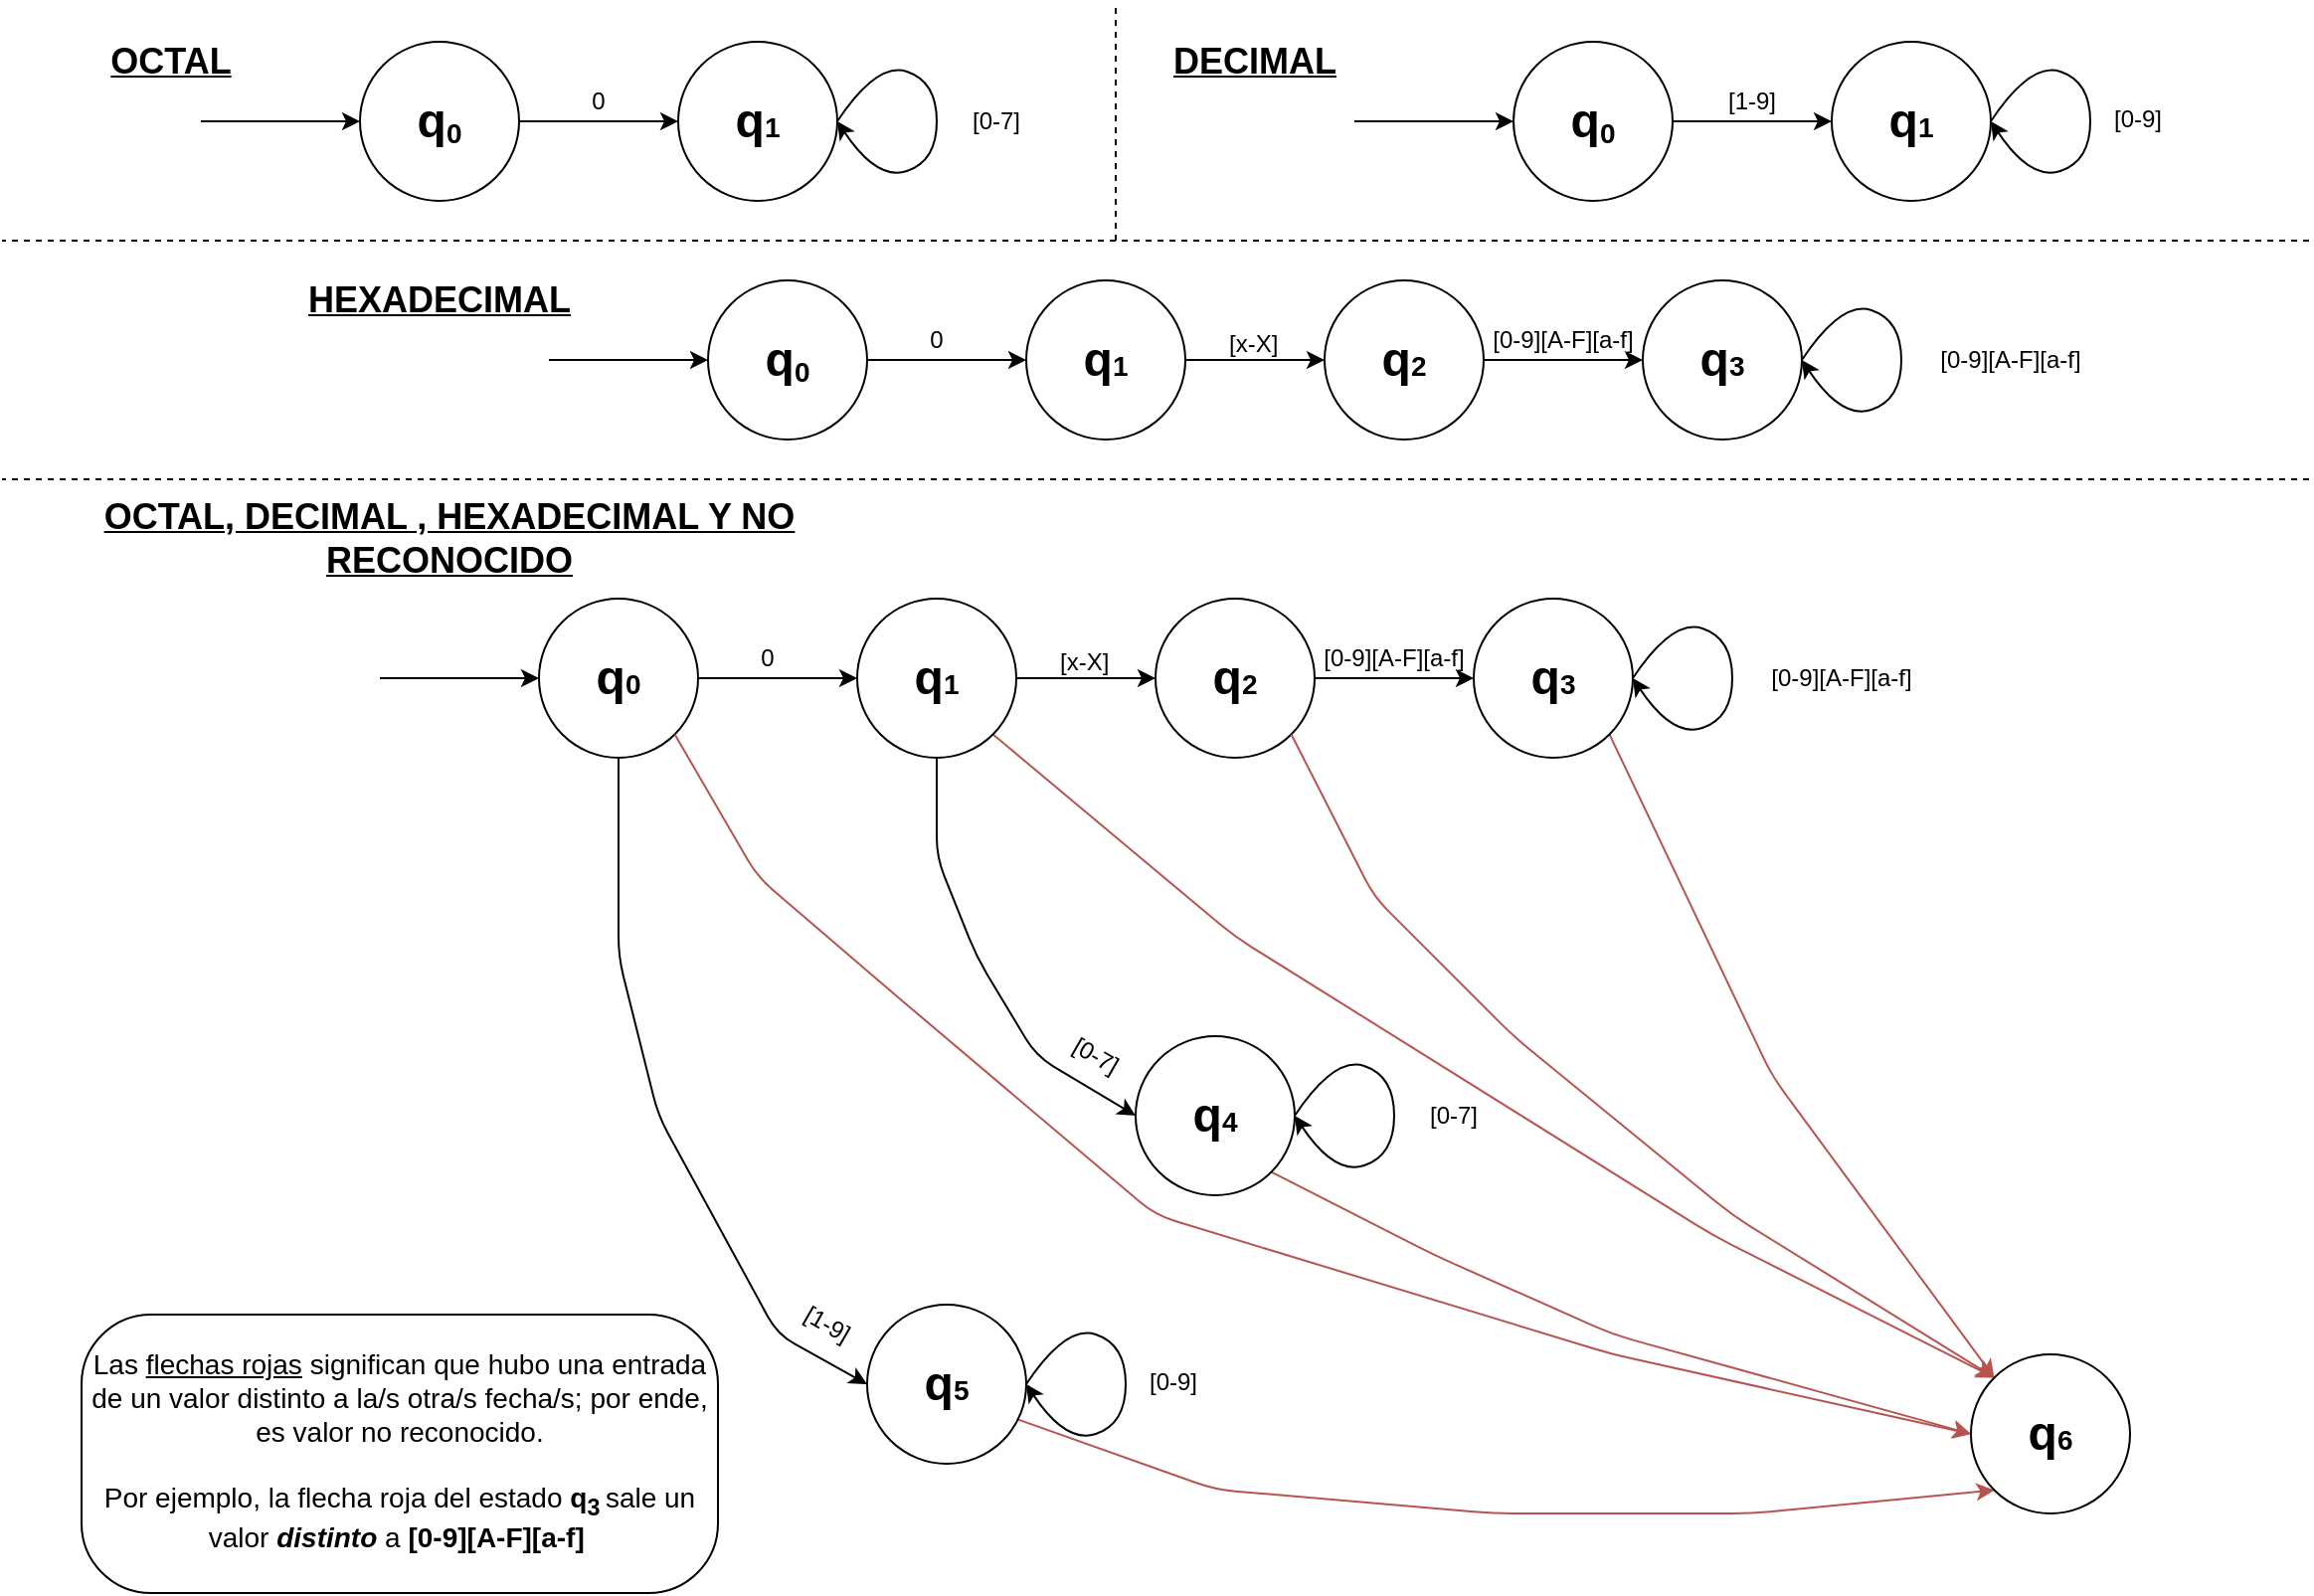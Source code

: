 <mxfile version="12.9.6" type="device"><diagram id="GG-9qSKX_KjhJESSVGui" name="Automatas TP1"><mxGraphModel dx="594" dy="476" grid="1" gridSize="10" guides="1" tooltips="1" connect="1" arrows="1" fold="1" page="1" pageScale="1" pageWidth="1169" pageHeight="827" math="0" shadow="0"><root><mxCell id="0"/><mxCell id="1" parent="0"/><mxCell id="oy1JlkwBjMS1SNa9VCnU-175" value="&lt;span style=&quot;font-size: 14px ; white-space: normal&quot;&gt;Las&amp;nbsp;&lt;/span&gt;&lt;u style=&quot;font-size: 14px ; white-space: normal&quot;&gt;flechas rojas&lt;/u&gt;&lt;span style=&quot;font-size: 14px ; white-space: normal&quot;&gt;&amp;nbsp;significan que hubo una entrada de un valor distinto a la/s otra/s fecha/s; por ende, es valor no reconocido. &lt;br&gt;&lt;br&gt;Por ejemplo, la flecha roja del estado&amp;nbsp;&lt;/span&gt;&lt;b style=&quot;font-size: 14px ; white-space: normal&quot;&gt;q&lt;sub&gt;3&lt;/sub&gt;&lt;/b&gt;&lt;sub style=&quot;white-space: normal&quot;&gt;&amp;nbsp;&lt;/sub&gt;&lt;span style=&quot;font-size: 14px ; white-space: normal&quot;&gt;sale un valor&amp;nbsp;&lt;/span&gt;&lt;b style=&quot;font-size: 14px ; white-space: normal&quot;&gt;&lt;i&gt;distinto&amp;nbsp;&lt;/i&gt;&lt;/b&gt;&lt;span style=&quot;font-size: 14px ; white-space: normal&quot;&gt;a&amp;nbsp;&lt;/span&gt;&lt;b style=&quot;font-size: 14px ; white-space: normal&quot;&gt;[0-9][A-F][a-f]&lt;sub&gt;&amp;nbsp;&lt;/sub&gt;&lt;/b&gt;" style="rounded=1;whiteSpace=wrap;html=1;arcSize=25;" parent="1" vertex="1"><mxGeometry x="40" y="660" width="320" height="140" as="geometry"/></mxCell><mxCell id="oy1JlkwBjMS1SNa9VCnU-150" value="" style="endArrow=classic;html=1;exitX=1;exitY=1;exitDx=0;exitDy=0;entryX=0;entryY=0.5;entryDx=0;entryDy=0;fillColor=#f8cecc;strokeColor=#b85450;" parent="1" source="oy1JlkwBjMS1SNa9VCnU-104" target="oy1JlkwBjMS1SNa9VCnU-136" edge="1"><mxGeometry width="50" height="50" relative="1" as="geometry"><mxPoint x="740" y="650" as="sourcePoint"/><mxPoint x="790" y="600" as="targetPoint"/><Array as="points"><mxPoint x="720" y="630"/><mxPoint x="810" y="670"/></Array></mxGeometry></mxCell><mxCell id="oy1JlkwBjMS1SNa9VCnU-145" value="" style="endArrow=classic;html=1;exitX=1;exitY=1;exitDx=0;exitDy=0;entryX=0;entryY=0;entryDx=0;entryDy=0;fillColor=#f8cecc;strokeColor=#b85450;" parent="1" source="oy1JlkwBjMS1SNa9VCnU-89" target="oy1JlkwBjMS1SNa9VCnU-136" edge="1"><mxGeometry width="50" height="50" relative="1" as="geometry"><mxPoint x="820" y="420" as="sourcePoint"/><mxPoint x="870" y="370" as="targetPoint"/><Array as="points"><mxPoint x="890" y="540"/></Array></mxGeometry></mxCell><mxCell id="oy1JlkwBjMS1SNa9VCnU-153" value="" style="endArrow=classic;html=1;exitX=1;exitY=1;exitDx=0;exitDy=0;entryX=0;entryY=1;entryDx=0;entryDy=0;fillColor=#f8cecc;strokeColor=#b85450;" parent="1" target="oy1JlkwBjMS1SNa9VCnU-136" edge="1"><mxGeometry width="50" height="50" relative="1" as="geometry"><mxPoint x="498.284" y="708.284" as="sourcePoint"/><mxPoint x="570" y="730" as="targetPoint"/><Array as="points"><mxPoint x="610" y="748"/><mxPoint x="750" y="760"/><mxPoint x="880" y="760"/></Array></mxGeometry></mxCell><mxCell id="oy1JlkwBjMS1SNa9VCnU-148" value="" style="endArrow=classic;html=1;exitX=1;exitY=1;exitDx=0;exitDy=0;entryX=0;entryY=0;entryDx=0;entryDy=0;fillColor=#f8cecc;strokeColor=#b85450;" parent="1" source="oy1JlkwBjMS1SNa9VCnU-96" target="oy1JlkwBjMS1SNa9VCnU-136" edge="1"><mxGeometry width="50" height="50" relative="1" as="geometry"><mxPoint x="700" y="580" as="sourcePoint"/><mxPoint x="750" y="530" as="targetPoint"/><Array as="points"><mxPoint x="620" y="470"/><mxPoint x="860" y="620"/></Array></mxGeometry></mxCell><mxCell id="oy1JlkwBjMS1SNa9VCnU-149" value="" style="endArrow=classic;html=1;exitX=0.5;exitY=1;exitDx=0;exitDy=0;entryX=0;entryY=0.5;entryDx=0;entryDy=0;" parent="1" source="oy1JlkwBjMS1SNa9VCnU-96" target="oy1JlkwBjMS1SNa9VCnU-104" edge="1"><mxGeometry width="50" height="50" relative="1" as="geometry"><mxPoint x="470" y="470" as="sourcePoint"/><mxPoint x="520" y="420" as="targetPoint"/><Array as="points"><mxPoint x="470" y="430"/><mxPoint x="490" y="480"/><mxPoint x="520" y="530"/></Array></mxGeometry></mxCell><mxCell id="oy1JlkwBjMS1SNa9VCnU-4" value="" style="endArrow=none;dashed=1;html=1;" parent="1" edge="1"><mxGeometry width="50" height="50" relative="1" as="geometry"><mxPoint x="560" y="120" as="sourcePoint"/><mxPoint x="560" as="targetPoint"/></mxGeometry></mxCell><mxCell id="oy1JlkwBjMS1SNa9VCnU-5" value="" style="endArrow=none;dashed=1;html=1;" parent="1" edge="1"><mxGeometry width="50" height="50" relative="1" as="geometry"><mxPoint x="1160" y="120" as="sourcePoint"/><mxPoint y="120" as="targetPoint"/></mxGeometry></mxCell><mxCell id="oy1JlkwBjMS1SNa9VCnU-6" value="" style="endArrow=none;dashed=1;html=1;" parent="1" edge="1"><mxGeometry width="50" height="50" relative="1" as="geometry"><mxPoint x="1160" y="240" as="sourcePoint"/><mxPoint y="240" as="targetPoint"/></mxGeometry></mxCell><mxCell id="oy1JlkwBjMS1SNa9VCnU-10" value="" style="group" parent="1" vertex="1" connectable="0"><mxGeometry x="100" y="20" width="160" height="80" as="geometry"/></mxCell><mxCell id="oy1JlkwBjMS1SNa9VCnU-7" value="" style="endArrow=classic;html=1;" parent="oy1JlkwBjMS1SNa9VCnU-10" edge="1"><mxGeometry width="50" height="50" relative="1" as="geometry"><mxPoint y="40" as="sourcePoint"/><mxPoint x="80" y="40" as="targetPoint"/></mxGeometry></mxCell><mxCell id="oy1JlkwBjMS1SNa9VCnU-8" value="&lt;font&gt;&lt;b&gt;&lt;span style=&quot;font-size: 24px&quot;&gt;q&lt;/span&gt;&lt;sub&gt;&lt;font style=&quot;font-size: 14px&quot;&gt;0&lt;/font&gt;&lt;/sub&gt;&lt;/b&gt;&lt;/font&gt;" style="ellipse;whiteSpace=wrap;html=1;aspect=fixed;" parent="oy1JlkwBjMS1SNa9VCnU-10" vertex="1"><mxGeometry x="80" width="80" height="80" as="geometry"/></mxCell><mxCell id="oy1JlkwBjMS1SNa9VCnU-15" value="" style="group" parent="1" vertex="1" connectable="0"><mxGeometry x="260" y="20" width="160" height="80" as="geometry"/></mxCell><mxCell id="oy1JlkwBjMS1SNa9VCnU-16" value="" style="endArrow=classic;html=1;" parent="oy1JlkwBjMS1SNa9VCnU-15" edge="1"><mxGeometry width="50" height="50" relative="1" as="geometry"><mxPoint y="40" as="sourcePoint"/><mxPoint x="80" y="40" as="targetPoint"/></mxGeometry></mxCell><mxCell id="oy1JlkwBjMS1SNa9VCnU-17" value="&lt;b style=&quot;white-space: normal&quot;&gt;&lt;span style=&quot;font-size: 24px&quot;&gt;q&lt;/span&gt;&lt;span style=&quot;font-size: 14px&quot;&gt;1&lt;/span&gt;&lt;/b&gt;" style="ellipse;whiteSpace=wrap;html=1;aspect=fixed;" parent="oy1JlkwBjMS1SNa9VCnU-15" vertex="1"><mxGeometry x="80" width="80" height="80" as="geometry"/></mxCell><mxCell id="oy1JlkwBjMS1SNa9VCnU-21" value="" style="curved=1;endArrow=classic;html=1;exitX=1;exitY=0.5;exitDx=0;exitDy=0;" parent="1" source="oy1JlkwBjMS1SNa9VCnU-17" edge="1"><mxGeometry width="50" height="50" relative="1" as="geometry"><mxPoint x="420" y="160" as="sourcePoint"/><mxPoint x="420" y="60" as="targetPoint"/><Array as="points"><mxPoint x="440" y="30"/><mxPoint x="470" y="40"/><mxPoint x="470" y="80"/><mxPoint x="440" y="90"/></Array></mxGeometry></mxCell><mxCell id="oy1JlkwBjMS1SNa9VCnU-25" value="" style="group" parent="1" vertex="1" connectable="0"><mxGeometry x="840" y="20" width="160" height="80" as="geometry"/></mxCell><mxCell id="oy1JlkwBjMS1SNa9VCnU-26" value="" style="endArrow=classic;html=1;" parent="oy1JlkwBjMS1SNa9VCnU-25" edge="1"><mxGeometry width="50" height="50" relative="1" as="geometry"><mxPoint y="40" as="sourcePoint"/><mxPoint x="80" y="40" as="targetPoint"/></mxGeometry></mxCell><mxCell id="oy1JlkwBjMS1SNa9VCnU-27" value="&lt;b style=&quot;white-space: normal&quot;&gt;&lt;span style=&quot;font-size: 24px&quot;&gt;q&lt;/span&gt;&lt;span style=&quot;font-size: 14px&quot;&gt;1&lt;/span&gt;&lt;/b&gt;" style="ellipse;whiteSpace=wrap;html=1;aspect=fixed;" parent="oy1JlkwBjMS1SNa9VCnU-25" vertex="1"><mxGeometry x="80" width="80" height="80" as="geometry"/></mxCell><mxCell id="oy1JlkwBjMS1SNa9VCnU-28" value="" style="curved=1;endArrow=classic;html=1;exitX=1;exitY=0.5;exitDx=0;exitDy=0;" parent="1" source="oy1JlkwBjMS1SNa9VCnU-27" edge="1"><mxGeometry width="50" height="50" relative="1" as="geometry"><mxPoint x="1000" y="160" as="sourcePoint"/><mxPoint x="1000" y="60" as="targetPoint"/><Array as="points"><mxPoint x="1020" y="30"/><mxPoint x="1050" y="40"/><mxPoint x="1050" y="80"/><mxPoint x="1020" y="90"/></Array></mxGeometry></mxCell><mxCell id="oy1JlkwBjMS1SNa9VCnU-29" value="" style="group" parent="1" vertex="1" connectable="0"><mxGeometry x="585" y="140" width="160" height="80" as="geometry"/></mxCell><mxCell id="oy1JlkwBjMS1SNa9VCnU-30" value="" style="endArrow=classic;html=1;" parent="oy1JlkwBjMS1SNa9VCnU-29" edge="1"><mxGeometry width="50" height="50" relative="1" as="geometry"><mxPoint y="40" as="sourcePoint"/><mxPoint x="80" y="40" as="targetPoint"/></mxGeometry></mxCell><mxCell id="oy1JlkwBjMS1SNa9VCnU-31" value="&lt;b style=&quot;white-space: normal&quot;&gt;&lt;span style=&quot;font-size: 24px&quot;&gt;q&lt;/span&gt;&lt;span style=&quot;font-size: 14px&quot;&gt;2&lt;/span&gt;&lt;/b&gt;" style="ellipse;whiteSpace=wrap;html=1;aspect=fixed;" parent="oy1JlkwBjMS1SNa9VCnU-29" vertex="1"><mxGeometry x="80" width="80" height="80" as="geometry"/></mxCell><mxCell id="oy1JlkwBjMS1SNa9VCnU-32" value="" style="group" parent="1" vertex="1" connectable="0"><mxGeometry x="745" y="140" width="160" height="80" as="geometry"/></mxCell><mxCell id="oy1JlkwBjMS1SNa9VCnU-33" value="" style="endArrow=classic;html=1;" parent="oy1JlkwBjMS1SNa9VCnU-32" edge="1"><mxGeometry width="50" height="50" relative="1" as="geometry"><mxPoint y="40" as="sourcePoint"/><mxPoint x="80" y="40" as="targetPoint"/></mxGeometry></mxCell><mxCell id="oy1JlkwBjMS1SNa9VCnU-34" value="&lt;b style=&quot;white-space: normal&quot;&gt;&lt;span style=&quot;font-size: 24px&quot;&gt;q&lt;/span&gt;&lt;span style=&quot;font-size: 14px&quot;&gt;3&lt;/span&gt;&lt;/b&gt;" style="ellipse;whiteSpace=wrap;html=1;aspect=fixed;" parent="oy1JlkwBjMS1SNa9VCnU-32" vertex="1"><mxGeometry x="80" width="80" height="80" as="geometry"/></mxCell><mxCell id="oy1JlkwBjMS1SNa9VCnU-35" value="" style="curved=1;endArrow=classic;html=1;exitX=1;exitY=0.5;exitDx=0;exitDy=0;" parent="1" source="oy1JlkwBjMS1SNa9VCnU-34" edge="1"><mxGeometry width="50" height="50" relative="1" as="geometry"><mxPoint x="905" y="280" as="sourcePoint"/><mxPoint x="905" y="180" as="targetPoint"/><Array as="points"><mxPoint x="925" y="150"/><mxPoint x="955" y="160"/><mxPoint x="955" y="200"/><mxPoint x="925" y="210"/></Array></mxGeometry></mxCell><mxCell id="oy1JlkwBjMS1SNa9VCnU-46" value="" style="group" parent="1" vertex="1" connectable="0"><mxGeometry x="275" y="140" width="160" height="80" as="geometry"/></mxCell><mxCell id="oy1JlkwBjMS1SNa9VCnU-47" value="" style="endArrow=classic;html=1;" parent="oy1JlkwBjMS1SNa9VCnU-46" edge="1"><mxGeometry width="50" height="50" relative="1" as="geometry"><mxPoint y="40" as="sourcePoint"/><mxPoint x="80" y="40" as="targetPoint"/></mxGeometry></mxCell><mxCell id="oy1JlkwBjMS1SNa9VCnU-48" value="&lt;b style=&quot;white-space: normal&quot;&gt;&lt;span style=&quot;font-size: 24px&quot;&gt;q&lt;/span&gt;&lt;sub&gt;&lt;font style=&quot;font-size: 14px&quot;&gt;0&lt;/font&gt;&lt;/sub&gt;&lt;/b&gt;" style="ellipse;whiteSpace=wrap;html=1;aspect=fixed;" parent="oy1JlkwBjMS1SNa9VCnU-46" vertex="1"><mxGeometry x="80" width="80" height="80" as="geometry"/></mxCell><mxCell id="oy1JlkwBjMS1SNa9VCnU-49" value="" style="group" parent="1" vertex="1" connectable="0"><mxGeometry x="435" y="140" width="160" height="80" as="geometry"/></mxCell><mxCell id="oy1JlkwBjMS1SNa9VCnU-50" value="" style="endArrow=classic;html=1;" parent="oy1JlkwBjMS1SNa9VCnU-49" edge="1"><mxGeometry width="50" height="50" relative="1" as="geometry"><mxPoint y="40" as="sourcePoint"/><mxPoint x="80" y="40" as="targetPoint"/></mxGeometry></mxCell><mxCell id="oy1JlkwBjMS1SNa9VCnU-51" value="&lt;b style=&quot;white-space: normal&quot;&gt;&lt;span style=&quot;font-size: 24px&quot;&gt;q&lt;/span&gt;&lt;span style=&quot;font-size: 14px&quot;&gt;1&lt;/span&gt;&lt;/b&gt;" style="ellipse;whiteSpace=wrap;html=1;aspect=fixed;" parent="oy1JlkwBjMS1SNa9VCnU-49" vertex="1"><mxGeometry x="80" width="80" height="80" as="geometry"/></mxCell><mxCell id="oy1JlkwBjMS1SNa9VCnU-57" value="0" style="text;html=1;strokeColor=none;fillColor=none;align=center;verticalAlign=middle;whiteSpace=wrap;rounded=0;" parent="oy1JlkwBjMS1SNa9VCnU-49" vertex="1"><mxGeometry x="15" y="20" width="40" height="20" as="geometry"/></mxCell><mxCell id="oy1JlkwBjMS1SNa9VCnU-54" value="&lt;span style=&quot;font-size: 18px&quot;&gt;&lt;b&gt;&lt;u&gt;HEXADECIMAL&lt;/u&gt;&lt;/b&gt;&lt;/span&gt;" style="text;html=1;strokeColor=none;fillColor=none;align=center;verticalAlign=middle;whiteSpace=wrap;rounded=0;" parent="1" vertex="1"><mxGeometry x="120" y="140" width="200" height="20" as="geometry"/></mxCell><mxCell id="oy1JlkwBjMS1SNa9VCnU-53" value="&lt;font style=&quot;font-size: 18px&quot;&gt;&lt;b&gt;&lt;u&gt;OCTAL&lt;/u&gt;&lt;/b&gt;&lt;/font&gt;" style="text;html=1;strokeColor=none;fillColor=none;align=center;verticalAlign=middle;whiteSpace=wrap;rounded=0;" parent="1" vertex="1"><mxGeometry x="30" y="20" width="110" height="20" as="geometry"/></mxCell><mxCell id="oy1JlkwBjMS1SNa9VCnU-59" value="0" style="text;html=1;strokeColor=none;fillColor=none;align=center;verticalAlign=middle;whiteSpace=wrap;rounded=0;" parent="1" vertex="1"><mxGeometry x="280" y="40" width="40" height="20" as="geometry"/></mxCell><mxCell id="oy1JlkwBjMS1SNa9VCnU-62" value="[0-7]" style="text;html=1;strokeColor=none;fillColor=none;align=center;verticalAlign=middle;whiteSpace=wrap;rounded=0;" parent="1" vertex="1"><mxGeometry x="480" y="50" width="40" height="20" as="geometry"/></mxCell><mxCell id="oy1JlkwBjMS1SNa9VCnU-63" value="[1-9]" style="text;html=1;strokeColor=none;fillColor=none;align=center;verticalAlign=middle;whiteSpace=wrap;rounded=0;" parent="1" vertex="1"><mxGeometry x="860" y="40" width="40" height="20" as="geometry"/></mxCell><mxCell id="oy1JlkwBjMS1SNa9VCnU-66" value="[0-9]" style="text;html=1;" parent="1" vertex="1"><mxGeometry x="1060" y="45" width="30" height="30" as="geometry"/></mxCell><mxCell id="oy1JlkwBjMS1SNa9VCnU-67" value="[x-X]" style="text;html=1;" parent="1" vertex="1"><mxGeometry x="615" y="158" width="30" height="30" as="geometry"/></mxCell><mxCell id="oy1JlkwBjMS1SNa9VCnU-68" value="[0-9][A-F][a-f]" style="text;html=1;strokeColor=none;fillColor=none;align=center;verticalAlign=middle;whiteSpace=wrap;rounded=0;" parent="1" vertex="1"><mxGeometry x="745" y="160" width="80" height="20" as="geometry"/></mxCell><mxCell id="oy1JlkwBjMS1SNa9VCnU-69" value="[0-9][A-F][a-f]" style="text;html=1;strokeColor=none;fillColor=none;align=center;verticalAlign=middle;whiteSpace=wrap;rounded=0;" parent="1" vertex="1"><mxGeometry x="970" y="170" width="80" height="20" as="geometry"/></mxCell><mxCell id="oy1JlkwBjMS1SNa9VCnU-84" value="" style="group" parent="1" vertex="1" connectable="0"><mxGeometry x="500" y="300" width="160" height="80" as="geometry"/></mxCell><mxCell id="oy1JlkwBjMS1SNa9VCnU-85" value="" style="endArrow=classic;html=1;" parent="oy1JlkwBjMS1SNa9VCnU-84" edge="1"><mxGeometry width="50" height="50" relative="1" as="geometry"><mxPoint y="40" as="sourcePoint"/><mxPoint x="80" y="40" as="targetPoint"/></mxGeometry></mxCell><mxCell id="oy1JlkwBjMS1SNa9VCnU-86" value="&lt;b style=&quot;white-space: normal&quot;&gt;&lt;span style=&quot;font-size: 24px&quot;&gt;q&lt;/span&gt;&lt;span style=&quot;font-size: 14px&quot;&gt;2&lt;/span&gt;&lt;/b&gt;" style="ellipse;whiteSpace=wrap;html=1;aspect=fixed;" parent="oy1JlkwBjMS1SNa9VCnU-84" vertex="1"><mxGeometry x="80" width="80" height="80" as="geometry"/></mxCell><mxCell id="oy1JlkwBjMS1SNa9VCnU-90" value="" style="curved=1;endArrow=classic;html=1;exitX=1;exitY=0.5;exitDx=0;exitDy=0;" parent="1" source="oy1JlkwBjMS1SNa9VCnU-89" edge="1"><mxGeometry width="50" height="50" relative="1" as="geometry"><mxPoint x="820" y="440" as="sourcePoint"/><mxPoint x="820" y="340" as="targetPoint"/><Array as="points"><mxPoint x="840" y="310"/><mxPoint x="870" y="320"/><mxPoint x="870" y="360"/><mxPoint x="840" y="370"/></Array></mxGeometry></mxCell><mxCell id="oy1JlkwBjMS1SNa9VCnU-91" value="" style="group" parent="1" vertex="1" connectable="0"><mxGeometry x="190" y="300" width="160" height="90" as="geometry"/></mxCell><mxCell id="oy1JlkwBjMS1SNa9VCnU-92" value="" style="endArrow=classic;html=1;" parent="oy1JlkwBjMS1SNa9VCnU-91" edge="1"><mxGeometry width="50" height="50" relative="1" as="geometry"><mxPoint y="40" as="sourcePoint"/><mxPoint x="80" y="40" as="targetPoint"/></mxGeometry></mxCell><mxCell id="oy1JlkwBjMS1SNa9VCnU-93" value="&lt;b style=&quot;white-space: normal&quot;&gt;&lt;span style=&quot;font-size: 24px&quot;&gt;q&lt;/span&gt;&lt;span style=&quot;font-size: 14px&quot;&gt;0&lt;/span&gt;&lt;/b&gt;" style="ellipse;whiteSpace=wrap;html=1;aspect=fixed;" parent="oy1JlkwBjMS1SNa9VCnU-91" vertex="1"><mxGeometry x="80" width="80" height="80" as="geometry"/></mxCell><mxCell id="oy1JlkwBjMS1SNa9VCnU-94" value="" style="group" parent="1" vertex="1" connectable="0"><mxGeometry x="350" y="300" width="165" height="80" as="geometry"/></mxCell><mxCell id="oy1JlkwBjMS1SNa9VCnU-95" value="" style="endArrow=classic;html=1;" parent="oy1JlkwBjMS1SNa9VCnU-94" edge="1"><mxGeometry width="50" height="50" relative="1" as="geometry"><mxPoint y="40" as="sourcePoint"/><mxPoint x="80" y="40" as="targetPoint"/></mxGeometry></mxCell><mxCell id="oy1JlkwBjMS1SNa9VCnU-96" value="&lt;b style=&quot;white-space: normal&quot;&gt;&lt;span style=&quot;font-size: 24px&quot;&gt;q&lt;/span&gt;&lt;span style=&quot;font-size: 14px&quot;&gt;1&lt;/span&gt;&lt;/b&gt;" style="ellipse;whiteSpace=wrap;html=1;aspect=fixed;" parent="oy1JlkwBjMS1SNa9VCnU-94" vertex="1"><mxGeometry x="80" width="80" height="80" as="geometry"/></mxCell><mxCell id="oy1JlkwBjMS1SNa9VCnU-97" value="0" style="text;html=1;strokeColor=none;fillColor=none;align=center;verticalAlign=middle;whiteSpace=wrap;rounded=0;" parent="oy1JlkwBjMS1SNa9VCnU-94" vertex="1"><mxGeometry x="15" y="20" width="40" height="20" as="geometry"/></mxCell><mxCell id="oy1JlkwBjMS1SNa9VCnU-98" value="&lt;span style=&quot;font-size: 18px&quot;&gt;&lt;b&gt;&lt;u&gt;OCTAL, DECIMAL , HEXADECIMAL Y NO RECONOCIDO&lt;/u&gt;&lt;/b&gt;&lt;/span&gt;" style="text;html=1;strokeColor=none;fillColor=none;align=center;verticalAlign=middle;whiteSpace=wrap;rounded=0;" parent="1" vertex="1"><mxGeometry x="20" y="260" width="410" height="20" as="geometry"/></mxCell><mxCell id="oy1JlkwBjMS1SNa9VCnU-99" value="[x-X]" style="text;html=1;" parent="1" vertex="1"><mxGeometry x="530" y="318" width="30" height="30" as="geometry"/></mxCell><mxCell id="oy1JlkwBjMS1SNa9VCnU-100" value="[0-9][A-F][a-f]" style="text;html=1;strokeColor=none;fillColor=none;align=center;verticalAlign=middle;whiteSpace=wrap;rounded=0;" parent="1" vertex="1"><mxGeometry x="660" y="320" width="80" height="20" as="geometry"/></mxCell><mxCell id="oy1JlkwBjMS1SNa9VCnU-101" value="[0-9][A-F][a-f]" style="text;html=1;strokeColor=none;fillColor=none;align=center;verticalAlign=middle;whiteSpace=wrap;rounded=0;" parent="1" vertex="1"><mxGeometry x="885" y="330" width="80" height="20" as="geometry"/></mxCell><mxCell id="oy1JlkwBjMS1SNa9VCnU-104" value="&lt;b style=&quot;white-space: normal&quot;&gt;&lt;span style=&quot;font-size: 24px&quot;&gt;q&lt;/span&gt;&lt;span style=&quot;font-size: 14px&quot;&gt;4&lt;/span&gt;&lt;/b&gt;" style="ellipse;whiteSpace=wrap;html=1;aspect=fixed;" parent="1" vertex="1"><mxGeometry x="570" y="520" width="80" height="80" as="geometry"/></mxCell><mxCell id="oy1JlkwBjMS1SNa9VCnU-105" value="" style="curved=1;endArrow=classic;html=1;exitX=1;exitY=0.5;exitDx=0;exitDy=0;" parent="1" source="oy1JlkwBjMS1SNa9VCnU-104" edge="1"><mxGeometry width="50" height="50" relative="1" as="geometry"><mxPoint x="650" y="660" as="sourcePoint"/><mxPoint x="650" y="560" as="targetPoint"/><Array as="points"><mxPoint x="670" y="530"/><mxPoint x="700" y="540"/><mxPoint x="700" y="580"/><mxPoint x="670" y="590"/></Array></mxGeometry></mxCell><mxCell id="oy1JlkwBjMS1SNa9VCnU-106" value="[0-7]" style="text;html=1;strokeColor=none;fillColor=none;align=center;verticalAlign=middle;whiteSpace=wrap;rounded=0;" parent="1" vertex="1"><mxGeometry x="710" y="550" width="40" height="20" as="geometry"/></mxCell><mxCell id="oy1JlkwBjMS1SNa9VCnU-117" value="[0-9]" style="text;html=1;" parent="1" vertex="1"><mxGeometry x="575" y="680" width="30" height="30" as="geometry"/></mxCell><mxCell id="oy1JlkwBjMS1SNa9VCnU-121" value="[0-7]" style="text;html=1;strokeColor=none;fillColor=none;align=center;verticalAlign=middle;whiteSpace=wrap;rounded=0;rotation=30;" parent="1" vertex="1"><mxGeometry x="530" y="520" width="40" height="20" as="geometry"/></mxCell><mxCell id="oy1JlkwBjMS1SNa9VCnU-124" value="[1-9]" style="text;html=1;strokeColor=none;fillColor=none;align=center;verticalAlign=middle;whiteSpace=wrap;rounded=0;rotation=30;" parent="1" vertex="1"><mxGeometry x="395" y="655" width="40" height="20" as="geometry"/></mxCell><mxCell id="oy1JlkwBjMS1SNa9VCnU-136" value="&lt;b style=&quot;white-space: normal&quot;&gt;&lt;span style=&quot;font-size: 24px&quot;&gt;q&lt;/span&gt;&lt;span style=&quot;font-size: 14px&quot;&gt;6&lt;/span&gt;&lt;/b&gt;" style="ellipse;whiteSpace=wrap;html=1;aspect=fixed;" parent="1" vertex="1"><mxGeometry x="990" y="680" width="80" height="80" as="geometry"/></mxCell><mxCell id="oy1JlkwBjMS1SNa9VCnU-137" value="" style="endArrow=classic;html=1;exitX=0.5;exitY=1;exitDx=0;exitDy=0;entryX=0;entryY=0.5;entryDx=0;entryDy=0;" parent="1" source="oy1JlkwBjMS1SNa9VCnU-93" edge="1" target="oy1JlkwBjMS1SNa9VCnU-114"><mxGeometry width="50" height="50" relative="1" as="geometry"><mxPoint x="270" y="530" as="sourcePoint"/><mxPoint x="430" y="680" as="targetPoint"/><Array as="points"><mxPoint x="310" y="480"/><mxPoint x="330" y="560"/><mxPoint x="390" y="670"/></Array></mxGeometry></mxCell><mxCell id="oy1JlkwBjMS1SNa9VCnU-146" value="" style="endArrow=classic;html=1;exitX=1;exitY=1;exitDx=0;exitDy=0;entryX=0;entryY=0;entryDx=0;entryDy=0;fillColor=#f8cecc;strokeColor=#b85450;" parent="1" source="oy1JlkwBjMS1SNa9VCnU-86" target="oy1JlkwBjMS1SNa9VCnU-136" edge="1"><mxGeometry width="50" height="50" relative="1" as="geometry"><mxPoint x="820" y="590" as="sourcePoint"/><mxPoint x="870" y="540" as="targetPoint"/><Array as="points"><mxPoint x="690" y="450"/><mxPoint x="760" y="520"/><mxPoint x="870" y="610"/></Array></mxGeometry></mxCell><mxCell id="oy1JlkwBjMS1SNa9VCnU-151" value="" style="endArrow=classic;html=1;exitX=1;exitY=1;exitDx=0;exitDy=0;entryX=0;entryY=0.5;entryDx=0;entryDy=0;fillColor=#f8cecc;strokeColor=#b85450;" parent="1" source="oy1JlkwBjMS1SNa9VCnU-93" target="oy1JlkwBjMS1SNa9VCnU-136" edge="1"><mxGeometry width="50" height="50" relative="1" as="geometry"><mxPoint x="380" y="520" as="sourcePoint"/><mxPoint x="430" y="470" as="targetPoint"/><Array as="points"><mxPoint x="380" y="440"/><mxPoint x="450" y="500"/><mxPoint x="580" y="610"/><mxPoint x="810" y="680"/></Array></mxGeometry></mxCell><mxCell id="oy1JlkwBjMS1SNa9VCnU-162" value="" style="group" parent="1" vertex="1" connectable="0"><mxGeometry x="680" y="20" width="160" height="80" as="geometry"/></mxCell><mxCell id="oy1JlkwBjMS1SNa9VCnU-163" value="" style="endArrow=classic;html=1;" parent="oy1JlkwBjMS1SNa9VCnU-162" edge="1"><mxGeometry width="50" height="50" relative="1" as="geometry"><mxPoint y="40" as="sourcePoint"/><mxPoint x="80" y="40" as="targetPoint"/></mxGeometry></mxCell><mxCell id="oy1JlkwBjMS1SNa9VCnU-164" value="&lt;font&gt;&lt;b&gt;&lt;span style=&quot;font-size: 24px&quot;&gt;q&lt;/span&gt;&lt;sub&gt;&lt;font style=&quot;font-size: 14px&quot;&gt;0&lt;/font&gt;&lt;/sub&gt;&lt;/b&gt;&lt;/font&gt;" style="ellipse;whiteSpace=wrap;html=1;aspect=fixed;" parent="oy1JlkwBjMS1SNa9VCnU-162" vertex="1"><mxGeometry x="80" width="80" height="80" as="geometry"/></mxCell><mxCell id="oy1JlkwBjMS1SNa9VCnU-167" value="&lt;span style=&quot;font-size: 18px&quot;&gt;&lt;b&gt;&lt;u&gt;DECIMAL&lt;/u&gt;&lt;/b&gt;&lt;/span&gt;" style="text;html=1;strokeColor=none;fillColor=none;align=center;verticalAlign=middle;whiteSpace=wrap;rounded=0;" parent="1" vertex="1"><mxGeometry x="575" y="20" width="110" height="20" as="geometry"/></mxCell><mxCell id="oy1JlkwBjMS1SNa9VCnU-114" value="&lt;b style=&quot;white-space: normal&quot;&gt;&lt;span style=&quot;font-size: 24px&quot;&gt;q&lt;/span&gt;&lt;span style=&quot;font-size: 14px&quot;&gt;5&lt;/span&gt;&lt;/b&gt;" style="ellipse;whiteSpace=wrap;html=1;aspect=fixed;" parent="1" vertex="1"><mxGeometry x="435" y="655" width="80" height="80" as="geometry"/></mxCell><mxCell id="oy1JlkwBjMS1SNa9VCnU-115" value="" style="curved=1;endArrow=classic;html=1;exitX=1;exitY=0.5;exitDx=0;exitDy=0;" parent="1" source="oy1JlkwBjMS1SNa9VCnU-114" edge="1"><mxGeometry width="50" height="50" relative="1" as="geometry"><mxPoint x="515" y="795" as="sourcePoint"/><mxPoint x="515" y="695" as="targetPoint"/><Array as="points"><mxPoint x="535" y="665"/><mxPoint x="565" y="675"/><mxPoint x="565" y="715"/><mxPoint x="535" y="725"/></Array></mxGeometry></mxCell><mxCell id="oy1JlkwBjMS1SNa9VCnU-88" value="" style="endArrow=classic;html=1;" parent="1" edge="1"><mxGeometry width="50" height="50" relative="1" as="geometry"><mxPoint x="660" y="340" as="sourcePoint"/><mxPoint x="740" y="340" as="targetPoint"/></mxGeometry></mxCell><mxCell id="oy1JlkwBjMS1SNa9VCnU-89" value="&lt;b style=&quot;white-space: normal&quot;&gt;&lt;span style=&quot;font-size: 24px&quot;&gt;q&lt;/span&gt;&lt;span style=&quot;font-size: 14px&quot;&gt;3&lt;/span&gt;&lt;/b&gt;" style="ellipse;whiteSpace=wrap;html=1;aspect=fixed;" parent="1" vertex="1"><mxGeometry x="740" y="300" width="80" height="80" as="geometry"/></mxCell></root></mxGraphModel></diagram></mxfile>